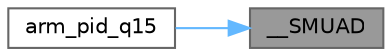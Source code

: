 digraph "__SMUAD"
{
 // LATEX_PDF_SIZE
  bgcolor="transparent";
  edge [fontname=Helvetica,fontsize=10,labelfontname=Helvetica,labelfontsize=10];
  node [fontname=Helvetica,fontsize=10,shape=box,height=0.2,width=0.4];
  rankdir="RL";
  Node1 [id="Node000001",label="__SMUAD",height=0.2,width=0.4,color="gray40", fillcolor="grey60", style="filled", fontcolor="black",tooltip=" "];
  Node1 -> Node2 [id="edge1_Node000001_Node000002",dir="back",color="steelblue1",style="solid",tooltip=" "];
  Node2 [id="Node000002",label="arm_pid_q15",height=0.2,width=0.4,color="grey40", fillcolor="white", style="filled",URL="$group___p_i_d.html#gad466471a6b0f8fc570b8b8fc34ac79fa",tooltip="Process function for the Q15 PID Control."];
}
